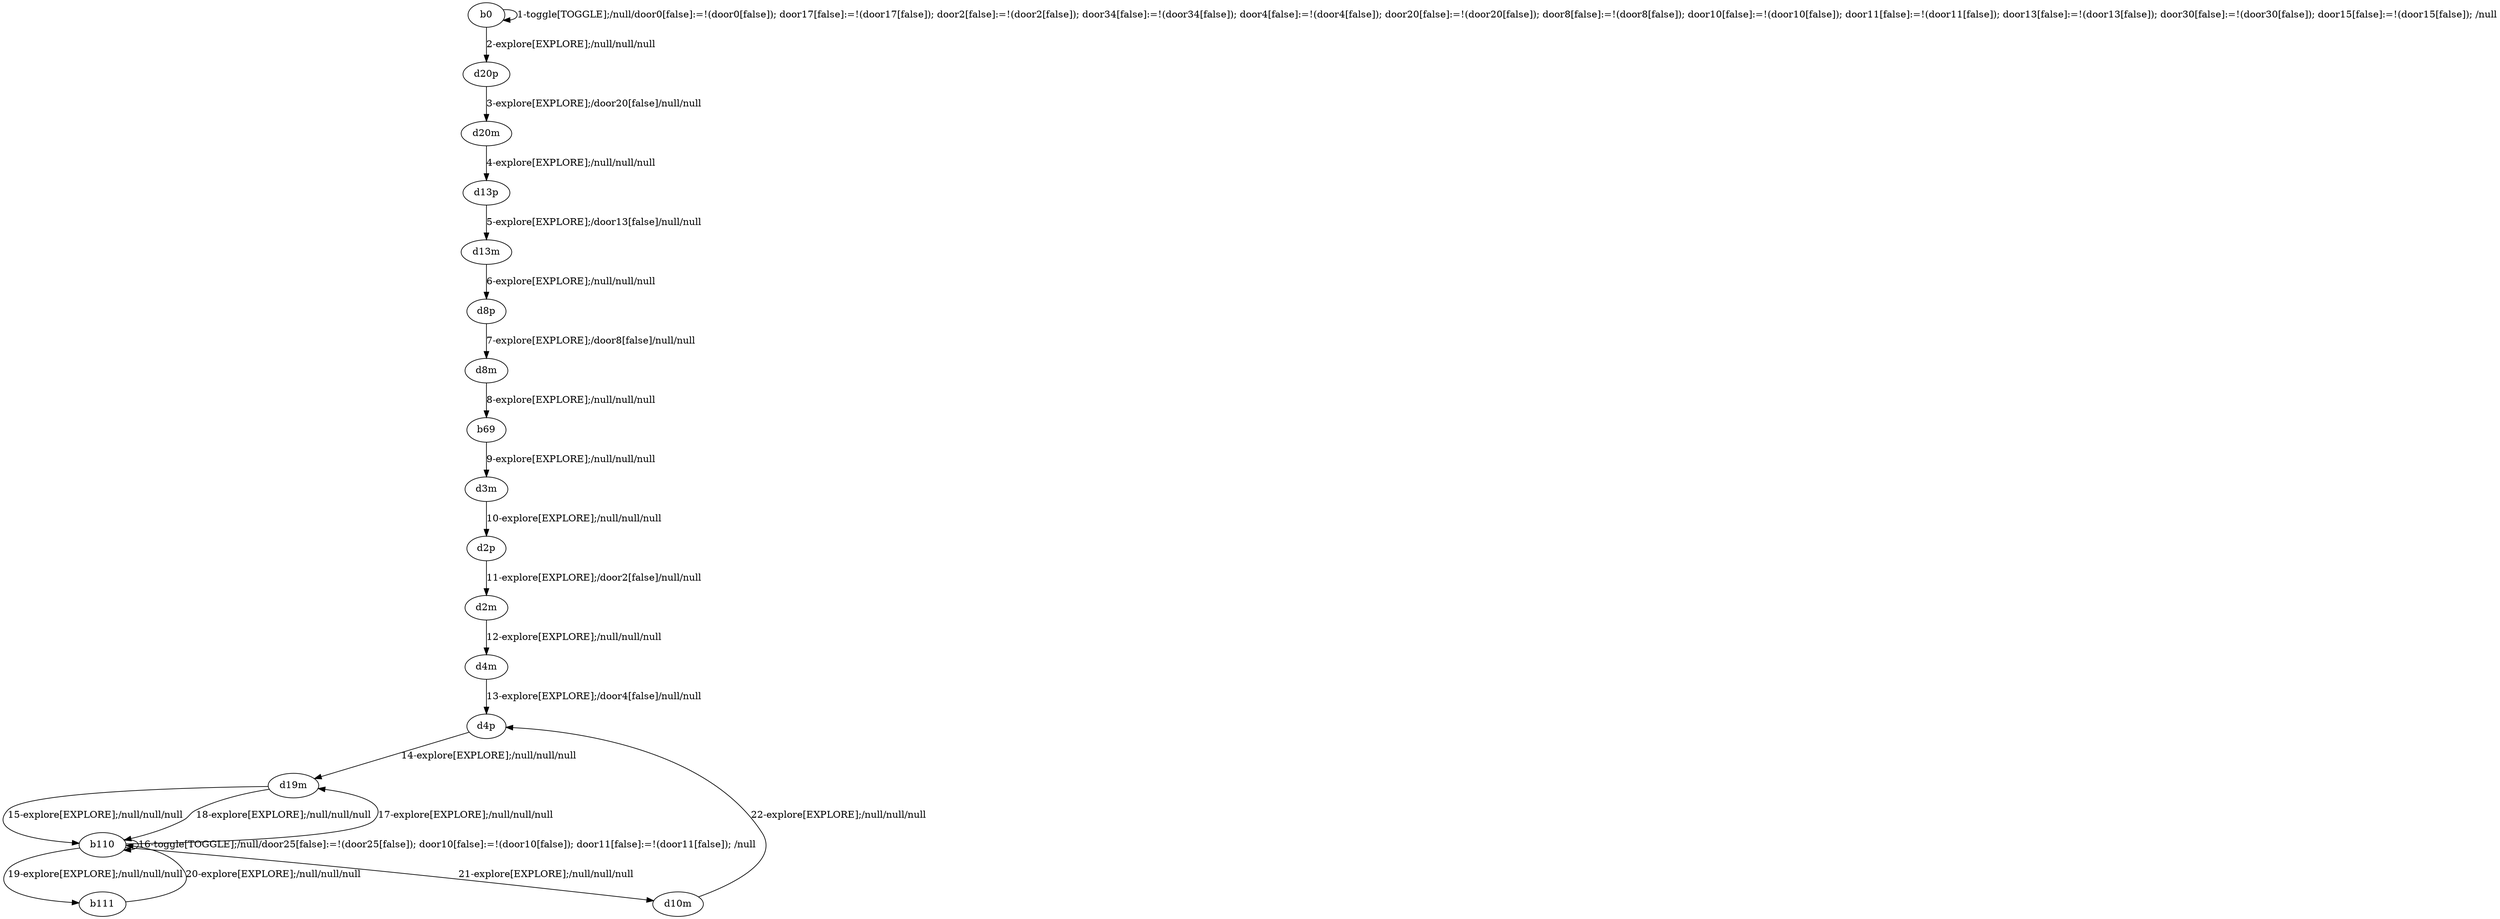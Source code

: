 # Total number of goals covered by this test: 1
# d10m --> d4p

digraph g {
"b0" -> "b0" [label = "1-toggle[TOGGLE];/null/door0[false]:=!(door0[false]); door17[false]:=!(door17[false]); door2[false]:=!(door2[false]); door34[false]:=!(door34[false]); door4[false]:=!(door4[false]); door20[false]:=!(door20[false]); door8[false]:=!(door8[false]); door10[false]:=!(door10[false]); door11[false]:=!(door11[false]); door13[false]:=!(door13[false]); door30[false]:=!(door30[false]); door15[false]:=!(door15[false]); /null"];
"b0" -> "d20p" [label = "2-explore[EXPLORE];/null/null/null"];
"d20p" -> "d20m" [label = "3-explore[EXPLORE];/door20[false]/null/null"];
"d20m" -> "d13p" [label = "4-explore[EXPLORE];/null/null/null"];
"d13p" -> "d13m" [label = "5-explore[EXPLORE];/door13[false]/null/null"];
"d13m" -> "d8p" [label = "6-explore[EXPLORE];/null/null/null"];
"d8p" -> "d8m" [label = "7-explore[EXPLORE];/door8[false]/null/null"];
"d8m" -> "b69" [label = "8-explore[EXPLORE];/null/null/null"];
"b69" -> "d3m" [label = "9-explore[EXPLORE];/null/null/null"];
"d3m" -> "d2p" [label = "10-explore[EXPLORE];/null/null/null"];
"d2p" -> "d2m" [label = "11-explore[EXPLORE];/door2[false]/null/null"];
"d2m" -> "d4m" [label = "12-explore[EXPLORE];/null/null/null"];
"d4m" -> "d4p" [label = "13-explore[EXPLORE];/door4[false]/null/null"];
"d4p" -> "d19m" [label = "14-explore[EXPLORE];/null/null/null"];
"d19m" -> "b110" [label = "15-explore[EXPLORE];/null/null/null"];
"b110" -> "b110" [label = "16-toggle[TOGGLE];/null/door25[false]:=!(door25[false]); door10[false]:=!(door10[false]); door11[false]:=!(door11[false]); /null"];
"b110" -> "d19m" [label = "17-explore[EXPLORE];/null/null/null"];
"d19m" -> "b110" [label = "18-explore[EXPLORE];/null/null/null"];
"b110" -> "b111" [label = "19-explore[EXPLORE];/null/null/null"];
"b111" -> "b110" [label = "20-explore[EXPLORE];/null/null/null"];
"b110" -> "d10m" [label = "21-explore[EXPLORE];/null/null/null"];
"d10m" -> "d4p" [label = "22-explore[EXPLORE];/null/null/null"];
}